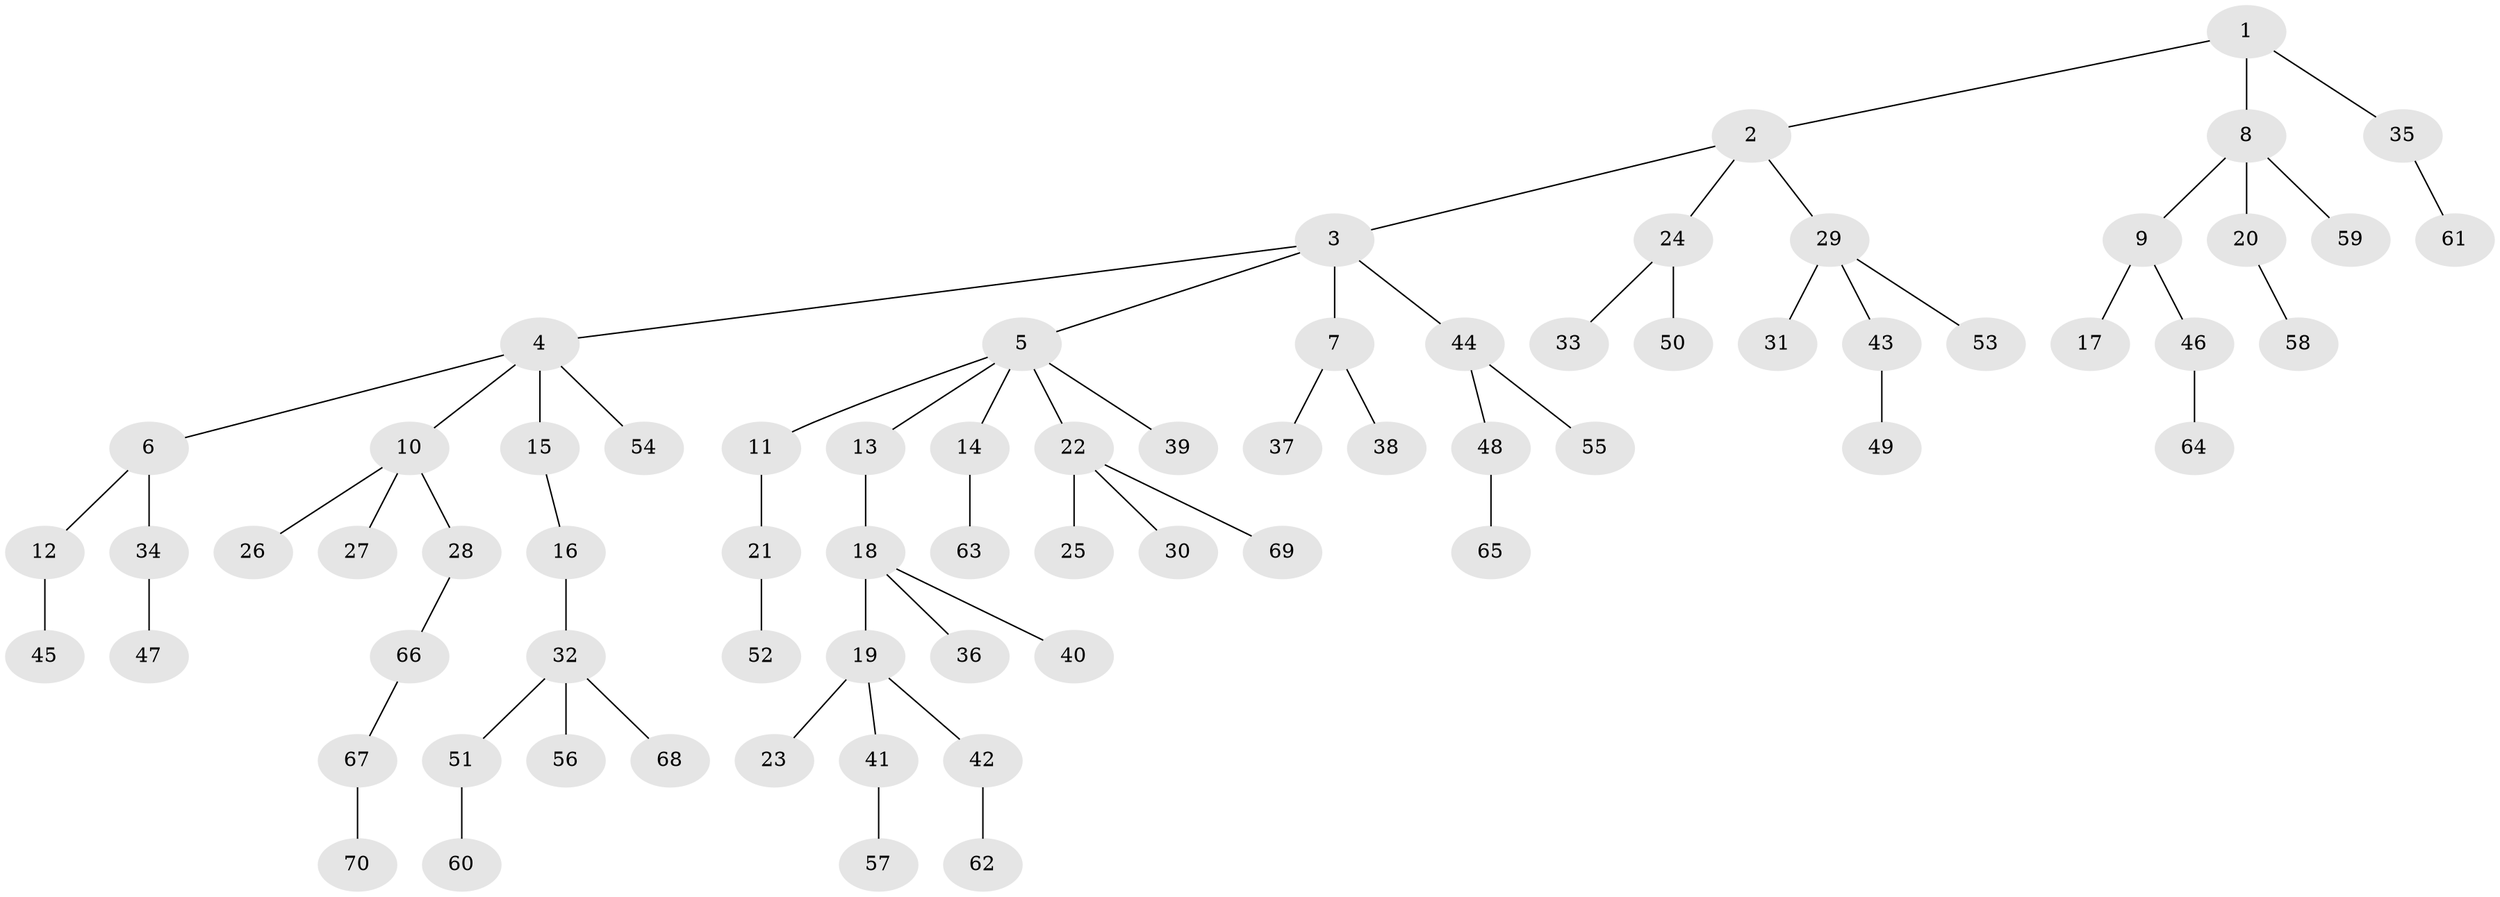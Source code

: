 // original degree distribution, {4: 0.06569343065693431, 5: 0.043795620437956206, 10: 0.0072992700729927005, 6: 0.0072992700729927005, 3: 0.12408759124087591, 2: 0.26277372262773724, 1: 0.48905109489051096}
// Generated by graph-tools (version 1.1) at 2025/37/03/09/25 02:37:01]
// undirected, 70 vertices, 69 edges
graph export_dot {
graph [start="1"]
  node [color=gray90,style=filled];
  1;
  2;
  3;
  4;
  5;
  6;
  7;
  8;
  9;
  10;
  11;
  12;
  13;
  14;
  15;
  16;
  17;
  18;
  19;
  20;
  21;
  22;
  23;
  24;
  25;
  26;
  27;
  28;
  29;
  30;
  31;
  32;
  33;
  34;
  35;
  36;
  37;
  38;
  39;
  40;
  41;
  42;
  43;
  44;
  45;
  46;
  47;
  48;
  49;
  50;
  51;
  52;
  53;
  54;
  55;
  56;
  57;
  58;
  59;
  60;
  61;
  62;
  63;
  64;
  65;
  66;
  67;
  68;
  69;
  70;
  1 -- 2 [weight=1.0];
  1 -- 8 [weight=1.0];
  1 -- 35 [weight=1.0];
  2 -- 3 [weight=1.0];
  2 -- 24 [weight=1.0];
  2 -- 29 [weight=1.0];
  3 -- 4 [weight=1.0];
  3 -- 5 [weight=1.0];
  3 -- 7 [weight=5.0];
  3 -- 44 [weight=1.0];
  4 -- 6 [weight=1.0];
  4 -- 10 [weight=1.0];
  4 -- 15 [weight=3.0];
  4 -- 54 [weight=1.0];
  5 -- 11 [weight=1.0];
  5 -- 13 [weight=1.0];
  5 -- 14 [weight=1.0];
  5 -- 22 [weight=1.0];
  5 -- 39 [weight=1.0];
  6 -- 12 [weight=1.0];
  6 -- 34 [weight=1.0];
  7 -- 37 [weight=1.0];
  7 -- 38 [weight=1.0];
  8 -- 9 [weight=1.0];
  8 -- 20 [weight=1.0];
  8 -- 59 [weight=1.0];
  9 -- 17 [weight=1.0];
  9 -- 46 [weight=1.0];
  10 -- 26 [weight=1.0];
  10 -- 27 [weight=1.0];
  10 -- 28 [weight=1.0];
  11 -- 21 [weight=1.0];
  12 -- 45 [weight=1.0];
  13 -- 18 [weight=2.0];
  14 -- 63 [weight=1.0];
  15 -- 16 [weight=1.0];
  16 -- 32 [weight=1.0];
  18 -- 19 [weight=1.0];
  18 -- 36 [weight=1.0];
  18 -- 40 [weight=1.0];
  19 -- 23 [weight=1.0];
  19 -- 41 [weight=1.0];
  19 -- 42 [weight=1.0];
  20 -- 58 [weight=1.0];
  21 -- 52 [weight=1.0];
  22 -- 25 [weight=1.0];
  22 -- 30 [weight=1.0];
  22 -- 69 [weight=1.0];
  24 -- 33 [weight=1.0];
  24 -- 50 [weight=1.0];
  28 -- 66 [weight=1.0];
  29 -- 31 [weight=1.0];
  29 -- 43 [weight=1.0];
  29 -- 53 [weight=1.0];
  32 -- 51 [weight=1.0];
  32 -- 56 [weight=1.0];
  32 -- 68 [weight=1.0];
  34 -- 47 [weight=1.0];
  35 -- 61 [weight=1.0];
  41 -- 57 [weight=1.0];
  42 -- 62 [weight=1.0];
  43 -- 49 [weight=2.0];
  44 -- 48 [weight=1.0];
  44 -- 55 [weight=1.0];
  46 -- 64 [weight=1.0];
  48 -- 65 [weight=1.0];
  51 -- 60 [weight=1.0];
  66 -- 67 [weight=1.0];
  67 -- 70 [weight=1.0];
}
